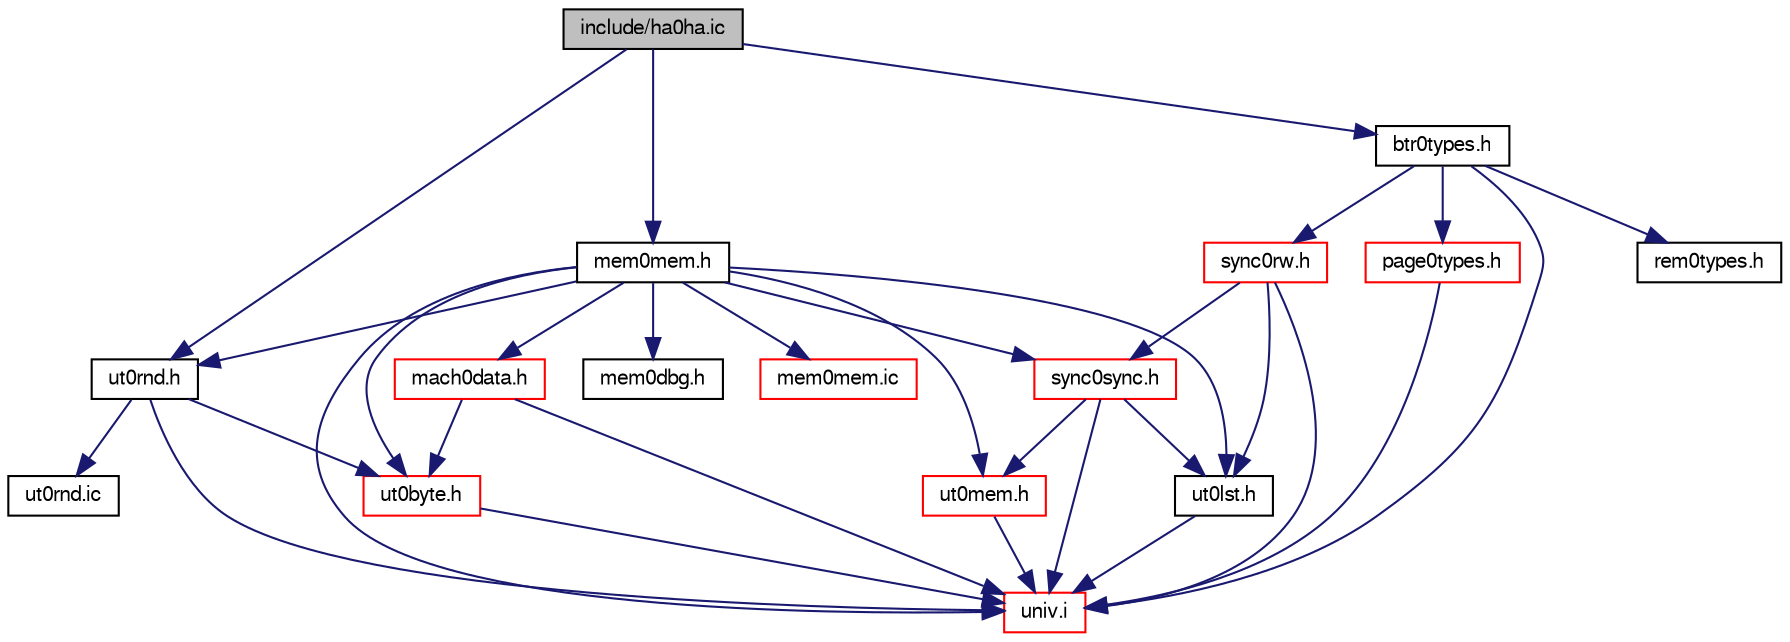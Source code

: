 digraph "include/ha0ha.ic"
{
  bgcolor="transparent";
  edge [fontname="FreeSans",fontsize="10",labelfontname="FreeSans",labelfontsize="10"];
  node [fontname="FreeSans",fontsize="10",shape=record];
  Node1 [label="include/ha0ha.ic",height=0.2,width=0.4,color="black", fillcolor="grey75", style="filled" fontcolor="black"];
  Node1 -> Node2 [color="midnightblue",fontsize="10",style="solid",fontname="FreeSans"];
  Node2 [label="ut0rnd.h",height=0.2,width=0.4,color="black",URL="$ut0rnd_8h.html"];
  Node2 -> Node3 [color="midnightblue",fontsize="10",style="solid",fontname="FreeSans"];
  Node3 [label="univ.i",height=0.2,width=0.4,color="red",URL="$univ_8i.html"];
  Node2 -> Node4 [color="midnightblue",fontsize="10",style="solid",fontname="FreeSans"];
  Node4 [label="ut0byte.h",height=0.2,width=0.4,color="red",URL="$ut0byte_8h.html"];
  Node4 -> Node3 [color="midnightblue",fontsize="10",style="solid",fontname="FreeSans"];
  Node2 -> Node5 [color="midnightblue",fontsize="10",style="solid",fontname="FreeSans"];
  Node5 [label="ut0rnd.ic",height=0.2,width=0.4,color="black",URL="$ut0rnd_8ic.html"];
  Node1 -> Node6 [color="midnightblue",fontsize="10",style="solid",fontname="FreeSans"];
  Node6 [label="mem0mem.h",height=0.2,width=0.4,color="black",URL="$mem0mem_8h.html"];
  Node6 -> Node3 [color="midnightblue",fontsize="10",style="solid",fontname="FreeSans"];
  Node6 -> Node7 [color="midnightblue",fontsize="10",style="solid",fontname="FreeSans"];
  Node7 [label="ut0mem.h",height=0.2,width=0.4,color="red",URL="$ut0mem_8h.html"];
  Node7 -> Node3 [color="midnightblue",fontsize="10",style="solid",fontname="FreeSans"];
  Node6 -> Node4 [color="midnightblue",fontsize="10",style="solid",fontname="FreeSans"];
  Node6 -> Node2 [color="midnightblue",fontsize="10",style="solid",fontname="FreeSans"];
  Node6 -> Node8 [color="midnightblue",fontsize="10",style="solid",fontname="FreeSans"];
  Node8 [label="sync0sync.h",height=0.2,width=0.4,color="red",URL="$sync0sync_8h.html"];
  Node8 -> Node3 [color="midnightblue",fontsize="10",style="solid",fontname="FreeSans"];
  Node8 -> Node9 [color="midnightblue",fontsize="10",style="solid",fontname="FreeSans"];
  Node9 [label="ut0lst.h",height=0.2,width=0.4,color="black",URL="$ut0lst_8h.html"];
  Node9 -> Node3 [color="midnightblue",fontsize="10",style="solid",fontname="FreeSans"];
  Node8 -> Node7 [color="midnightblue",fontsize="10",style="solid",fontname="FreeSans"];
  Node6 -> Node9 [color="midnightblue",fontsize="10",style="solid",fontname="FreeSans"];
  Node6 -> Node10 [color="midnightblue",fontsize="10",style="solid",fontname="FreeSans"];
  Node10 [label="mach0data.h",height=0.2,width=0.4,color="red",URL="$mach0data_8h.html"];
  Node10 -> Node3 [color="midnightblue",fontsize="10",style="solid",fontname="FreeSans"];
  Node10 -> Node4 [color="midnightblue",fontsize="10",style="solid",fontname="FreeSans"];
  Node6 -> Node11 [color="midnightblue",fontsize="10",style="solid",fontname="FreeSans"];
  Node11 [label="mem0dbg.h",height=0.2,width=0.4,color="black",URL="$mem0dbg_8h.html"];
  Node6 -> Node12 [color="midnightblue",fontsize="10",style="solid",fontname="FreeSans"];
  Node12 [label="mem0mem.ic",height=0.2,width=0.4,color="red",URL="$mem0mem_8ic.html"];
  Node1 -> Node13 [color="midnightblue",fontsize="10",style="solid",fontname="FreeSans"];
  Node13 [label="btr0types.h",height=0.2,width=0.4,color="black",URL="$btr0types_8h.html"];
  Node13 -> Node3 [color="midnightblue",fontsize="10",style="solid",fontname="FreeSans"];
  Node13 -> Node14 [color="midnightblue",fontsize="10",style="solid",fontname="FreeSans"];
  Node14 [label="rem0types.h",height=0.2,width=0.4,color="black",URL="$rem0types_8h.html"];
  Node13 -> Node15 [color="midnightblue",fontsize="10",style="solid",fontname="FreeSans"];
  Node15 [label="page0types.h",height=0.2,width=0.4,color="red",URL="$page0types_8h.html"];
  Node15 -> Node3 [color="midnightblue",fontsize="10",style="solid",fontname="FreeSans"];
  Node13 -> Node16 [color="midnightblue",fontsize="10",style="solid",fontname="FreeSans"];
  Node16 [label="sync0rw.h",height=0.2,width=0.4,color="red",URL="$sync0rw_8h.html"];
  Node16 -> Node3 [color="midnightblue",fontsize="10",style="solid",fontname="FreeSans"];
  Node16 -> Node9 [color="midnightblue",fontsize="10",style="solid",fontname="FreeSans"];
  Node16 -> Node8 [color="midnightblue",fontsize="10",style="solid",fontname="FreeSans"];
}
